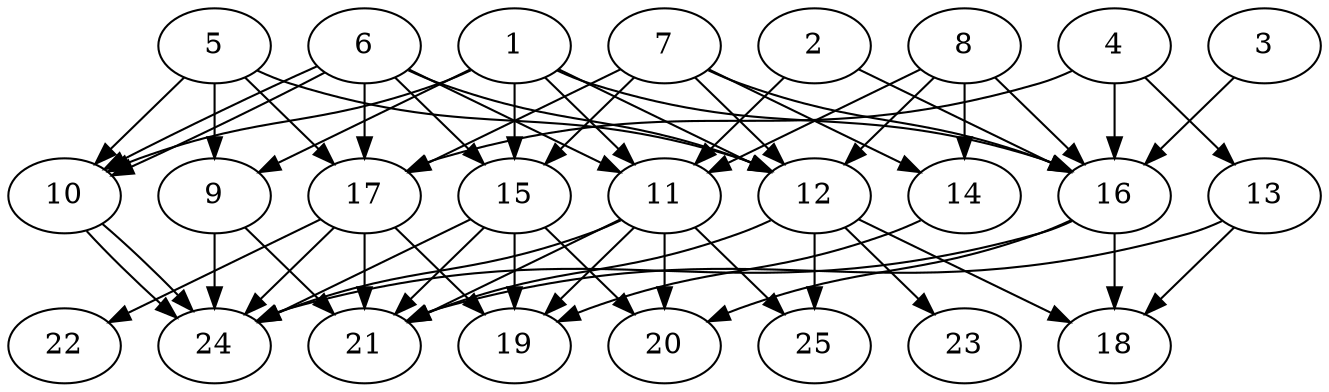 // DAG automatically generated by daggen at Thu Oct  3 14:00:40 2019
// ./daggen --dot -n 25 --ccr 0.5 --fat 0.7 --regular 0.9 --density 0.7 --mindata 5242880 --maxdata 52428800 
digraph G {
  1 [size="65126400", alpha="0.13", expect_size="32563200"] 
  1 -> 9 [size ="32563200"]
  1 -> 10 [size ="32563200"]
  1 -> 11 [size ="32563200"]
  1 -> 12 [size ="32563200"]
  1 -> 15 [size ="32563200"]
  1 -> 16 [size ="32563200"]
  2 [size="41377792", alpha="0.03", expect_size="20688896"] 
  2 -> 11 [size ="20688896"]
  2 -> 16 [size ="20688896"]
  3 [size="103837696", alpha="0.11", expect_size="51918848"] 
  3 -> 16 [size ="51918848"]
  4 [size="74401792", alpha="0.13", expect_size="37200896"] 
  4 -> 13 [size ="37200896"]
  4 -> 16 [size ="37200896"]
  4 -> 17 [size ="37200896"]
  5 [size="48668672", alpha="0.14", expect_size="24334336"] 
  5 -> 9 [size ="24334336"]
  5 -> 10 [size ="24334336"]
  5 -> 12 [size ="24334336"]
  5 -> 17 [size ="24334336"]
  6 [size="22867968", alpha="0.07", expect_size="11433984"] 
  6 -> 10 [size ="11433984"]
  6 -> 10 [size ="11433984"]
  6 -> 11 [size ="11433984"]
  6 -> 12 [size ="11433984"]
  6 -> 15 [size ="11433984"]
  6 -> 17 [size ="11433984"]
  7 [size="54595584", alpha="0.03", expect_size="27297792"] 
  7 -> 12 [size ="27297792"]
  7 -> 14 [size ="27297792"]
  7 -> 15 [size ="27297792"]
  7 -> 16 [size ="27297792"]
  7 -> 17 [size ="27297792"]
  8 [size="68169728", alpha="0.16", expect_size="34084864"] 
  8 -> 11 [size ="34084864"]
  8 -> 12 [size ="34084864"]
  8 -> 14 [size ="34084864"]
  8 -> 16 [size ="34084864"]
  9 [size="14379008", alpha="0.18", expect_size="7189504"] 
  9 -> 21 [size ="7189504"]
  9 -> 24 [size ="7189504"]
  10 [size="95854592", alpha="0.17", expect_size="47927296"] 
  10 -> 24 [size ="47927296"]
  10 -> 24 [size ="47927296"]
  11 [size="60596224", alpha="0.19", expect_size="30298112"] 
  11 -> 19 [size ="30298112"]
  11 -> 20 [size ="30298112"]
  11 -> 21 [size ="30298112"]
  11 -> 24 [size ="30298112"]
  11 -> 25 [size ="30298112"]
  12 [size="29208576", alpha="0.11", expect_size="14604288"] 
  12 -> 18 [size ="14604288"]
  12 -> 21 [size ="14604288"]
  12 -> 23 [size ="14604288"]
  12 -> 25 [size ="14604288"]
  13 [size="41265152", alpha="0.03", expect_size="20632576"] 
  13 -> 18 [size ="20632576"]
  13 -> 21 [size ="20632576"]
  14 [size="94881792", alpha="0.18", expect_size="47440896"] 
  14 -> 19 [size ="47440896"]
  15 [size="62279680", alpha="0.10", expect_size="31139840"] 
  15 -> 19 [size ="31139840"]
  15 -> 20 [size ="31139840"]
  15 -> 21 [size ="31139840"]
  15 -> 24 [size ="31139840"]
  16 [size="35831808", alpha="0.06", expect_size="17915904"] 
  16 -> 18 [size ="17915904"]
  16 -> 20 [size ="17915904"]
  16 -> 24 [size ="17915904"]
  17 [size="68483072", alpha="0.03", expect_size="34241536"] 
  17 -> 19 [size ="34241536"]
  17 -> 21 [size ="34241536"]
  17 -> 22 [size ="34241536"]
  17 -> 24 [size ="34241536"]
  18 [size="80631808", alpha="0.19", expect_size="40315904"] 
  19 [size="62785536", alpha="0.16", expect_size="31392768"] 
  20 [size="52377600", alpha="0.02", expect_size="26188800"] 
  21 [size="35960832", alpha="0.01", expect_size="17980416"] 
  22 [size="29212672", alpha="0.05", expect_size="14606336"] 
  23 [size="80666624", alpha="0.10", expect_size="40333312"] 
  24 [size="92475392", alpha="0.08", expect_size="46237696"] 
  25 [size="83267584", alpha="0.14", expect_size="41633792"] 
}
